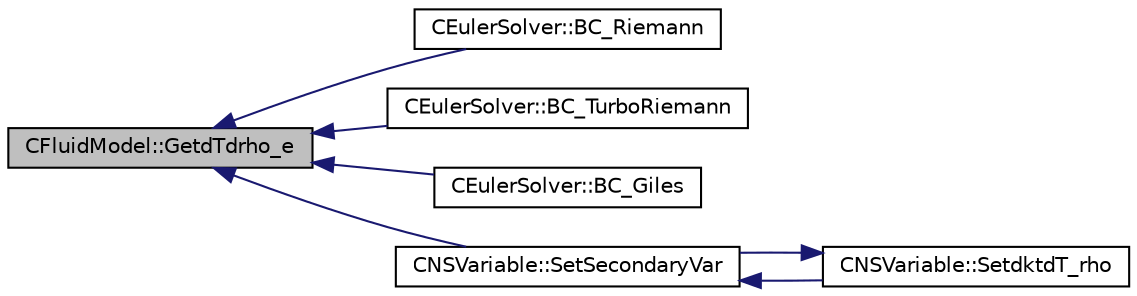 digraph "CFluidModel::GetdTdrho_e"
{
  edge [fontname="Helvetica",fontsize="10",labelfontname="Helvetica",labelfontsize="10"];
  node [fontname="Helvetica",fontsize="10",shape=record];
  rankdir="LR";
  Node179 [label="CFluidModel::GetdTdrho_e",height=0.2,width=0.4,color="black", fillcolor="grey75", style="filled", fontcolor="black"];
  Node179 -> Node180 [dir="back",color="midnightblue",fontsize="10",style="solid",fontname="Helvetica"];
  Node180 [label="CEulerSolver::BC_Riemann",height=0.2,width=0.4,color="black", fillcolor="white", style="filled",URL="$class_c_euler_solver.html#a22c21d18fa626d489db9a387234bd9d0",tooltip="Impose the boundary condition using characteristic recostruction. "];
  Node179 -> Node181 [dir="back",color="midnightblue",fontsize="10",style="solid",fontname="Helvetica"];
  Node181 [label="CEulerSolver::BC_TurboRiemann",height=0.2,width=0.4,color="black", fillcolor="white", style="filled",URL="$class_c_euler_solver.html#a0066305803a18511fb89b8951f4e4866",tooltip="Impose the boundary condition using characteristic recostruction. "];
  Node179 -> Node182 [dir="back",color="midnightblue",fontsize="10",style="solid",fontname="Helvetica"];
  Node182 [label="CEulerSolver::BC_Giles",height=0.2,width=0.4,color="black", fillcolor="white", style="filled",URL="$class_c_euler_solver.html#aa4c3988e3ce0c18460b5c069650c57b0",tooltip="Impose the boundary condition using characteristic recostruction. "];
  Node179 -> Node183 [dir="back",color="midnightblue",fontsize="10",style="solid",fontname="Helvetica"];
  Node183 [label="CNSVariable::SetSecondaryVar",height=0.2,width=0.4,color="black", fillcolor="white", style="filled",URL="$class_c_n_s_variable.html#a574bbbfda4f2191f836d2e3e7e1c8b3e",tooltip="Set all the secondary variables (partial derivatives) for compressible flows. "];
  Node183 -> Node184 [dir="back",color="midnightblue",fontsize="10",style="solid",fontname="Helvetica"];
  Node184 [label="CNSVariable::SetdktdT_rho",height=0.2,width=0.4,color="black", fillcolor="white", style="filled",URL="$class_c_n_s_variable.html#a3d749ea73bdc0f7dd45aa2ed713e768b",tooltip="Set the derivative of thermal conductivity with respect to temperature (at constant density)..."];
  Node184 -> Node183 [dir="back",color="midnightblue",fontsize="10",style="solid",fontname="Helvetica"];
}
